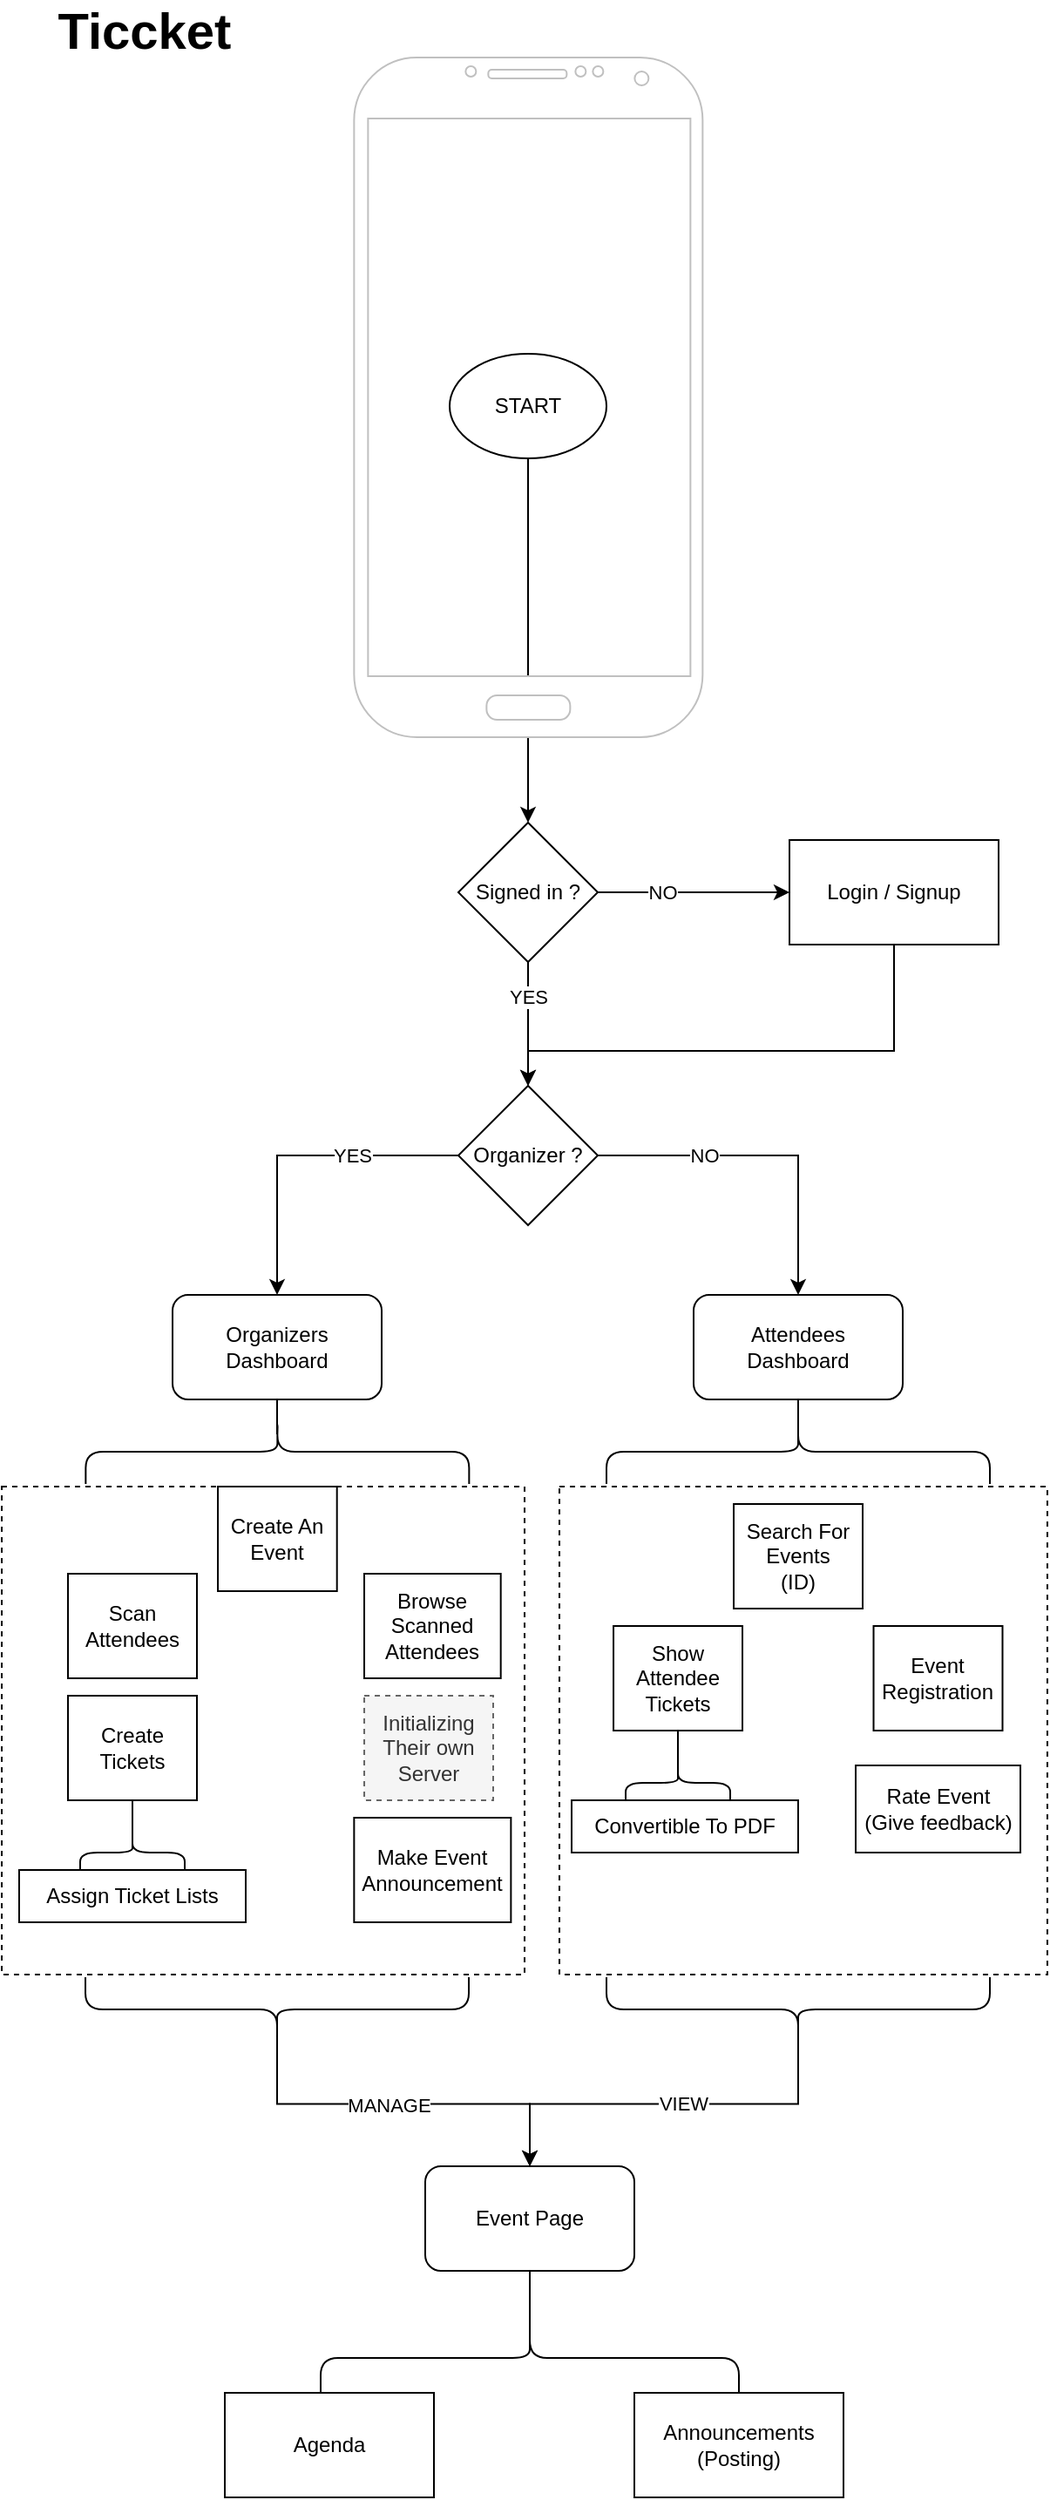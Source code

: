 <mxfile version="17.4.5" type="github">
  <diagram id="diMyKVSU2RBrQCB_hpbt" name="Page-1">
    <mxGraphModel dx="723" dy="875" grid="1" gridSize="10" guides="1" tooltips="1" connect="1" arrows="1" fold="1" page="1" pageScale="1" pageWidth="650" pageHeight="500" math="0" shadow="0">
      <root>
        <mxCell id="0" />
        <mxCell id="1" parent="0" />
        <mxCell id="6R7mxNqoogWBXMEydca9-6" style="edgeStyle=orthogonalEdgeStyle;rounded=0;orthogonalLoop=1;jettySize=auto;html=1;entryX=0;entryY=0.5;entryDx=0;entryDy=0;" parent="1" source="6R7mxNqoogWBXMEydca9-2" target="6R7mxNqoogWBXMEydca9-4" edge="1">
          <mxGeometry relative="1" as="geometry" />
        </mxCell>
        <mxCell id="zQpu_hPGTv22GfS5ea2a-18" value="NO" style="edgeLabel;html=1;align=center;verticalAlign=middle;resizable=0;points=[];" parent="6R7mxNqoogWBXMEydca9-6" vertex="1" connectable="0">
          <mxGeometry x="-0.327" relative="1" as="geometry">
            <mxPoint as="offset" />
          </mxGeometry>
        </mxCell>
        <mxCell id="6R7mxNqoogWBXMEydca9-7" style="edgeStyle=orthogonalEdgeStyle;rounded=0;orthogonalLoop=1;jettySize=auto;html=1;" parent="1" source="6R7mxNqoogWBXMEydca9-2" target="6R7mxNqoogWBXMEydca9-8" edge="1">
          <mxGeometry relative="1" as="geometry">
            <mxPoint x="322" y="100" as="targetPoint" />
          </mxGeometry>
        </mxCell>
        <mxCell id="zQpu_hPGTv22GfS5ea2a-19" value="YES" style="edgeLabel;html=1;align=center;verticalAlign=middle;resizable=0;points=[];" parent="6R7mxNqoogWBXMEydca9-7" vertex="1" connectable="0">
          <mxGeometry x="-0.694" y="1" relative="1" as="geometry">
            <mxPoint x="-1" y="9" as="offset" />
          </mxGeometry>
        </mxCell>
        <mxCell id="6R7mxNqoogWBXMEydca9-2" value="Signed in ?" style="rhombus;whiteSpace=wrap;html=1;" parent="1" vertex="1">
          <mxGeometry x="282" y="-11" width="80" height="80" as="geometry" />
        </mxCell>
        <mxCell id="6R7mxNqoogWBXMEydca9-9" style="edgeStyle=orthogonalEdgeStyle;rounded=0;orthogonalLoop=1;jettySize=auto;html=1;entryX=0.5;entryY=0;entryDx=0;entryDy=0;exitX=0.5;exitY=1;exitDx=0;exitDy=0;" parent="1" source="6R7mxNqoogWBXMEydca9-4" target="6R7mxNqoogWBXMEydca9-8" edge="1">
          <mxGeometry relative="1" as="geometry">
            <Array as="points">
              <mxPoint x="532" y="120" />
              <mxPoint x="322" y="120" />
            </Array>
          </mxGeometry>
        </mxCell>
        <mxCell id="6R7mxNqoogWBXMEydca9-4" value="Login / Signup" style="rounded=0;whiteSpace=wrap;html=1;" parent="1" vertex="1">
          <mxGeometry x="472" y="-1" width="120" height="60" as="geometry" />
        </mxCell>
        <mxCell id="6R7mxNqoogWBXMEydca9-18" style="edgeStyle=orthogonalEdgeStyle;rounded=0;orthogonalLoop=1;jettySize=auto;html=1;" parent="1" source="6R7mxNqoogWBXMEydca9-8" target="6R7mxNqoogWBXMEydca9-17" edge="1">
          <mxGeometry relative="1" as="geometry" />
        </mxCell>
        <mxCell id="Fpma8OSom5v4n_1F55DS-8" value="NO" style="edgeLabel;html=1;align=center;verticalAlign=middle;resizable=0;points=[];" vertex="1" connectable="0" parent="6R7mxNqoogWBXMEydca9-18">
          <mxGeometry x="-0.299" relative="1" as="geometry">
            <mxPoint x="-8" as="offset" />
          </mxGeometry>
        </mxCell>
        <mxCell id="6R7mxNqoogWBXMEydca9-19" style="edgeStyle=orthogonalEdgeStyle;rounded=0;orthogonalLoop=1;jettySize=auto;html=1;" parent="1" source="6R7mxNqoogWBXMEydca9-8" target="6R7mxNqoogWBXMEydca9-16" edge="1">
          <mxGeometry relative="1" as="geometry" />
        </mxCell>
        <mxCell id="Fpma8OSom5v4n_1F55DS-7" value="YES" style="edgeLabel;html=1;align=center;verticalAlign=middle;resizable=0;points=[];" vertex="1" connectable="0" parent="6R7mxNqoogWBXMEydca9-19">
          <mxGeometry x="-0.339" relative="1" as="geometry">
            <mxPoint as="offset" />
          </mxGeometry>
        </mxCell>
        <mxCell id="6R7mxNqoogWBXMEydca9-8" value="Organizer ?" style="rhombus;whiteSpace=wrap;html=1;" parent="1" vertex="1">
          <mxGeometry x="282" y="140" width="80" height="80" as="geometry" />
        </mxCell>
        <mxCell id="6R7mxNqoogWBXMEydca9-25" style="edgeStyle=orthogonalEdgeStyle;rounded=0;orthogonalLoop=1;jettySize=auto;html=1;entryX=0.5;entryY=0;entryDx=0;entryDy=0;endArrow=classic;endFill=1;" parent="1" source="6R7mxNqoogWBXMEydca9-15" target="6R7mxNqoogWBXMEydca9-2" edge="1">
          <mxGeometry relative="1" as="geometry" />
        </mxCell>
        <mxCell id="6R7mxNqoogWBXMEydca9-15" value="START" style="ellipse;whiteSpace=wrap;html=1;" parent="1" vertex="1">
          <mxGeometry x="277" y="-280" width="90" height="60" as="geometry" />
        </mxCell>
        <mxCell id="6R7mxNqoogWBXMEydca9-23" style="edgeStyle=orthogonalEdgeStyle;rounded=0;orthogonalLoop=1;jettySize=auto;html=1;entryX=0.1;entryY=0.5;entryDx=0;entryDy=0;entryPerimeter=0;endArrow=none;endFill=0;" parent="1" source="6R7mxNqoogWBXMEydca9-16" target="6R7mxNqoogWBXMEydca9-20" edge="1">
          <mxGeometry relative="1" as="geometry" />
        </mxCell>
        <mxCell id="6R7mxNqoogWBXMEydca9-16" value="Organizers Dashboard" style="rounded=1;whiteSpace=wrap;html=1;" parent="1" vertex="1">
          <mxGeometry x="118.01" y="260" width="120" height="60" as="geometry" />
        </mxCell>
        <mxCell id="6R7mxNqoogWBXMEydca9-22" style="edgeStyle=orthogonalEdgeStyle;rounded=0;orthogonalLoop=1;jettySize=auto;html=1;entryX=0.1;entryY=0.5;entryDx=0;entryDy=0;entryPerimeter=0;endArrow=none;endFill=0;" parent="1" source="6R7mxNqoogWBXMEydca9-17" target="6R7mxNqoogWBXMEydca9-21" edge="1">
          <mxGeometry relative="1" as="geometry" />
        </mxCell>
        <mxCell id="6R7mxNqoogWBXMEydca9-17" value="&lt;span&gt;Attendees&lt;br&gt;Dashboard&lt;/span&gt;" style="rounded=1;whiteSpace=wrap;html=1;" parent="1" vertex="1">
          <mxGeometry x="417" y="260" width="120" height="60" as="geometry" />
        </mxCell>
        <mxCell id="6R7mxNqoogWBXMEydca9-20" value="" style="shape=curlyBracket;whiteSpace=wrap;html=1;rounded=1;rotation=90;" parent="1" vertex="1">
          <mxGeometry x="159.68" y="240" width="37" height="220" as="geometry" />
        </mxCell>
        <mxCell id="6R7mxNqoogWBXMEydca9-21" value="" style="shape=curlyBracket;whiteSpace=wrap;html=1;rounded=1;rotation=90;" parent="1" vertex="1">
          <mxGeometry x="458.5" y="240" width="37" height="220" as="geometry" />
        </mxCell>
        <mxCell id="2bTusKyseljA1Z71fy_A-1" value="Scan Attendees" style="rounded=0;whiteSpace=wrap;html=1;" parent="1" vertex="1">
          <mxGeometry x="58.01" y="420" width="73.99" height="60" as="geometry" />
        </mxCell>
        <mxCell id="2bTusKyseljA1Z71fy_A-2" value="Create An Event" style="rounded=0;whiteSpace=wrap;html=1;" parent="1" vertex="1">
          <mxGeometry x="144.02" y="370" width="68.33" height="60" as="geometry" />
        </mxCell>
        <mxCell id="2bTusKyseljA1Z71fy_A-4" value="Browse Scanned Attendees" style="rounded=0;whiteSpace=wrap;html=1;" parent="1" vertex="1">
          <mxGeometry x="228.01" y="420" width="78.33" height="60" as="geometry" />
        </mxCell>
        <mxCell id="2bTusKyseljA1Z71fy_A-6" value="Initializing Their own Server" style="rounded=0;whiteSpace=wrap;html=1;dashed=1;fillColor=#f5f5f5;fontColor=#333333;strokeColor=#666666;" parent="1" vertex="1">
          <mxGeometry x="228.01" y="490" width="73.99" height="60" as="geometry" />
        </mxCell>
        <mxCell id="zQpu_hPGTv22GfS5ea2a-1" value="Make Event Announcement" style="rounded=0;whiteSpace=wrap;html=1;" parent="1" vertex="1">
          <mxGeometry x="222.18" y="560" width="90" height="60" as="geometry" />
        </mxCell>
        <mxCell id="zQpu_hPGTv22GfS5ea2a-3" value="Search For Events&lt;br&gt;(ID)" style="rounded=0;whiteSpace=wrap;html=1;" parent="1" vertex="1">
          <mxGeometry x="440.01" y="380" width="73.99" height="60" as="geometry" />
        </mxCell>
        <mxCell id="zQpu_hPGTv22GfS5ea2a-9" value="" style="group" parent="1" vertex="1" connectable="0">
          <mxGeometry x="347" y="450" width="130" height="130" as="geometry" />
        </mxCell>
        <mxCell id="zQpu_hPGTv22GfS5ea2a-4" value="Show Attendee Tickets" style="rounded=0;whiteSpace=wrap;html=1;" parent="zQpu_hPGTv22GfS5ea2a-9" vertex="1">
          <mxGeometry x="24.02" width="73.99" height="60" as="geometry" />
        </mxCell>
        <mxCell id="zQpu_hPGTv22GfS5ea2a-7" value="" style="edgeStyle=orthogonalEdgeStyle;rounded=0;orthogonalLoop=1;jettySize=auto;html=1;endArrow=none;endFill=0;exitX=0.1;exitY=0.5;exitDx=0;exitDy=0;exitPerimeter=0;" parent="zQpu_hPGTv22GfS5ea2a-9" source="zQpu_hPGTv22GfS5ea2a-5" target="zQpu_hPGTv22GfS5ea2a-4" edge="1">
          <mxGeometry relative="1" as="geometry">
            <Array as="points" />
          </mxGeometry>
        </mxCell>
        <mxCell id="zQpu_hPGTv22GfS5ea2a-5" value="" style="shape=curlyBracket;whiteSpace=wrap;html=1;rounded=1;rotation=90;" parent="zQpu_hPGTv22GfS5ea2a-9" vertex="1">
          <mxGeometry x="50.51" y="60" width="21" height="60" as="geometry" />
        </mxCell>
        <mxCell id="zQpu_hPGTv22GfS5ea2a-6" value="Convertible To PDF" style="rounded=0;whiteSpace=wrap;html=1;" parent="zQpu_hPGTv22GfS5ea2a-9" vertex="1">
          <mxGeometry y="100" width="130" height="30" as="geometry" />
        </mxCell>
        <mxCell id="zQpu_hPGTv22GfS5ea2a-20" value="Rate Event&lt;br&gt;(Give feedback)" style="rounded=0;whiteSpace=wrap;html=1;" parent="1" vertex="1">
          <mxGeometry x="510" y="530" width="94.51" height="50" as="geometry" />
        </mxCell>
        <mxCell id="zQpu_hPGTv22GfS5ea2a-30" value="" style="group" parent="1" vertex="1" connectable="0">
          <mxGeometry x="148" y="760" width="355" height="190" as="geometry" />
        </mxCell>
        <mxCell id="zQpu_hPGTv22GfS5ea2a-22" value="Event Page" style="rounded=1;whiteSpace=wrap;html=1;" parent="zQpu_hPGTv22GfS5ea2a-30" vertex="1">
          <mxGeometry x="115" width="120" height="60" as="geometry" />
        </mxCell>
        <mxCell id="zQpu_hPGTv22GfS5ea2a-24" value="Agenda" style="rounded=0;whiteSpace=wrap;html=1;" parent="zQpu_hPGTv22GfS5ea2a-30" vertex="1">
          <mxGeometry y="130" width="120" height="60" as="geometry" />
        </mxCell>
        <mxCell id="zQpu_hPGTv22GfS5ea2a-25" value="Announcements (Posting)" style="rounded=0;whiteSpace=wrap;html=1;" parent="zQpu_hPGTv22GfS5ea2a-30" vertex="1">
          <mxGeometry x="235" y="130" width="120" height="60" as="geometry" />
        </mxCell>
        <mxCell id="zQpu_hPGTv22GfS5ea2a-27" style="edgeStyle=orthogonalEdgeStyle;rounded=0;orthogonalLoop=1;jettySize=auto;html=1;entryX=0.5;entryY=1;entryDx=0;entryDy=0;endArrow=none;endFill=0;exitX=0.1;exitY=0.5;exitDx=0;exitDy=0;exitPerimeter=0;" parent="zQpu_hPGTv22GfS5ea2a-30" source="zQpu_hPGTv22GfS5ea2a-26" target="zQpu_hPGTv22GfS5ea2a-22" edge="1">
          <mxGeometry relative="1" as="geometry" />
        </mxCell>
        <mxCell id="zQpu_hPGTv22GfS5ea2a-26" value="" style="shape=curlyBracket;whiteSpace=wrap;html=1;rounded=1;rotation=90;" parent="zQpu_hPGTv22GfS5ea2a-30" vertex="1">
          <mxGeometry x="155" y="-10" width="40" height="240" as="geometry" />
        </mxCell>
        <mxCell id="zQpu_hPGTv22GfS5ea2a-31" value="" style="group" parent="1" vertex="1" connectable="0">
          <mxGeometry x="30" y="490" width="130" height="130" as="geometry" />
        </mxCell>
        <mxCell id="2bTusKyseljA1Z71fy_A-5" value="Create Tickets" style="rounded=0;whiteSpace=wrap;html=1;" parent="zQpu_hPGTv22GfS5ea2a-31" vertex="1">
          <mxGeometry x="28.01" width="73.99" height="60" as="geometry" />
        </mxCell>
        <mxCell id="zQpu_hPGTv22GfS5ea2a-17" style="edgeStyle=orthogonalEdgeStyle;rounded=0;orthogonalLoop=1;jettySize=auto;html=1;entryX=0.5;entryY=1;entryDx=0;entryDy=0;endArrow=none;endFill=0;exitX=0.1;exitY=0.5;exitDx=0;exitDy=0;exitPerimeter=0;" parent="zQpu_hPGTv22GfS5ea2a-31" source="zQpu_hPGTv22GfS5ea2a-12" target="2bTusKyseljA1Z71fy_A-5" edge="1">
          <mxGeometry relative="1" as="geometry" />
        </mxCell>
        <mxCell id="zQpu_hPGTv22GfS5ea2a-12" value="" style="shape=curlyBracket;whiteSpace=wrap;html=1;rounded=1;rotation=90;" parent="zQpu_hPGTv22GfS5ea2a-31" vertex="1">
          <mxGeometry x="54.5" y="60" width="21" height="60" as="geometry" />
        </mxCell>
        <mxCell id="zQpu_hPGTv22GfS5ea2a-13" value="Assign Ticket Lists" style="rounded=0;whiteSpace=wrap;html=1;" parent="zQpu_hPGTv22GfS5ea2a-31" vertex="1">
          <mxGeometry y="100" width="130" height="30" as="geometry" />
        </mxCell>
        <mxCell id="Fpma8OSom5v4n_1F55DS-4" style="edgeStyle=orthogonalEdgeStyle;rounded=0;orthogonalLoop=1;jettySize=auto;html=1;entryX=0.5;entryY=0;entryDx=0;entryDy=0;exitX=0.1;exitY=0.5;exitDx=0;exitDy=0;exitPerimeter=0;" edge="1" parent="1" source="SlbbigkLWg_XZV2Uwhar-2" target="zQpu_hPGTv22GfS5ea2a-22">
          <mxGeometry relative="1" as="geometry" />
        </mxCell>
        <mxCell id="Fpma8OSom5v4n_1F55DS-5" value="MANAGE" style="edgeLabel;html=1;align=center;verticalAlign=middle;resizable=0;points=[];" vertex="1" connectable="0" parent="Fpma8OSom5v4n_1F55DS-4">
          <mxGeometry x="-0.333" y="-1" relative="1" as="geometry">
            <mxPoint x="30" y="-1" as="offset" />
          </mxGeometry>
        </mxCell>
        <mxCell id="SlbbigkLWg_XZV2Uwhar-2" value="" style="shape=curlyBracket;whiteSpace=wrap;html=1;rounded=1;rotation=-90;" parent="1" vertex="1">
          <mxGeometry x="159.51" y="560" width="37" height="220" as="geometry" />
        </mxCell>
        <mxCell id="Fpma8OSom5v4n_1F55DS-3" style="edgeStyle=orthogonalEdgeStyle;rounded=0;orthogonalLoop=1;jettySize=auto;html=1;entryX=0.5;entryY=0;entryDx=0;entryDy=0;exitX=0.1;exitY=0.5;exitDx=0;exitDy=0;exitPerimeter=0;" edge="1" parent="1" source="SlbbigkLWg_XZV2Uwhar-3" target="zQpu_hPGTv22GfS5ea2a-22">
          <mxGeometry relative="1" as="geometry" />
        </mxCell>
        <mxCell id="Fpma8OSom5v4n_1F55DS-6" value="VIEW" style="edgeLabel;html=1;align=center;verticalAlign=middle;resizable=0;points=[];" vertex="1" connectable="0" parent="Fpma8OSom5v4n_1F55DS-3">
          <mxGeometry x="-0.077" y="-3" relative="1" as="geometry">
            <mxPoint y="2" as="offset" />
          </mxGeometry>
        </mxCell>
        <mxCell id="SlbbigkLWg_XZV2Uwhar-3" value="" style="shape=curlyBracket;whiteSpace=wrap;html=1;rounded=1;rotation=-90;" parent="1" vertex="1">
          <mxGeometry x="458.5" y="560" width="37" height="220" as="geometry" />
        </mxCell>
        <mxCell id="pCvJzz7RBdN34T5-DPIB-1" value="Ticcket" style="text;html=1;strokeColor=none;fillColor=none;align=center;verticalAlign=middle;whiteSpace=wrap;rounded=0;fontSize=29;fontStyle=1" parent="1" vertex="1">
          <mxGeometry x="72" y="-480" width="60" height="30" as="geometry" />
        </mxCell>
        <mxCell id="BzJ1cMUirBXMf2_X1EDT-1" value="Event Registration" style="rounded=0;whiteSpace=wrap;html=1;" parent="1" vertex="1">
          <mxGeometry x="520.26" y="450" width="73.99" height="60" as="geometry" />
        </mxCell>
        <mxCell id="Fpma8OSom5v4n_1F55DS-1" value="" style="verticalLabelPosition=bottom;verticalAlign=top;html=1;shadow=0;dashed=0;strokeWidth=1;shape=mxgraph.android.phone2;strokeColor=#c0c0c0;" vertex="1" parent="1">
          <mxGeometry x="222.18" y="-450" width="200" height="390" as="geometry" />
        </mxCell>
        <mxCell id="Fpma8OSom5v4n_1F55DS-9" value="" style="rounded=0;whiteSpace=wrap;html=1;fillColor=none;dashed=1;" vertex="1" parent="1">
          <mxGeometry x="20" y="370" width="300" height="280" as="geometry" />
        </mxCell>
        <mxCell id="Fpma8OSom5v4n_1F55DS-10" value="" style="rounded=0;whiteSpace=wrap;html=1;fillColor=none;dashed=1;" vertex="1" parent="1">
          <mxGeometry x="340" y="370" width="280" height="280" as="geometry" />
        </mxCell>
      </root>
    </mxGraphModel>
  </diagram>
</mxfile>
